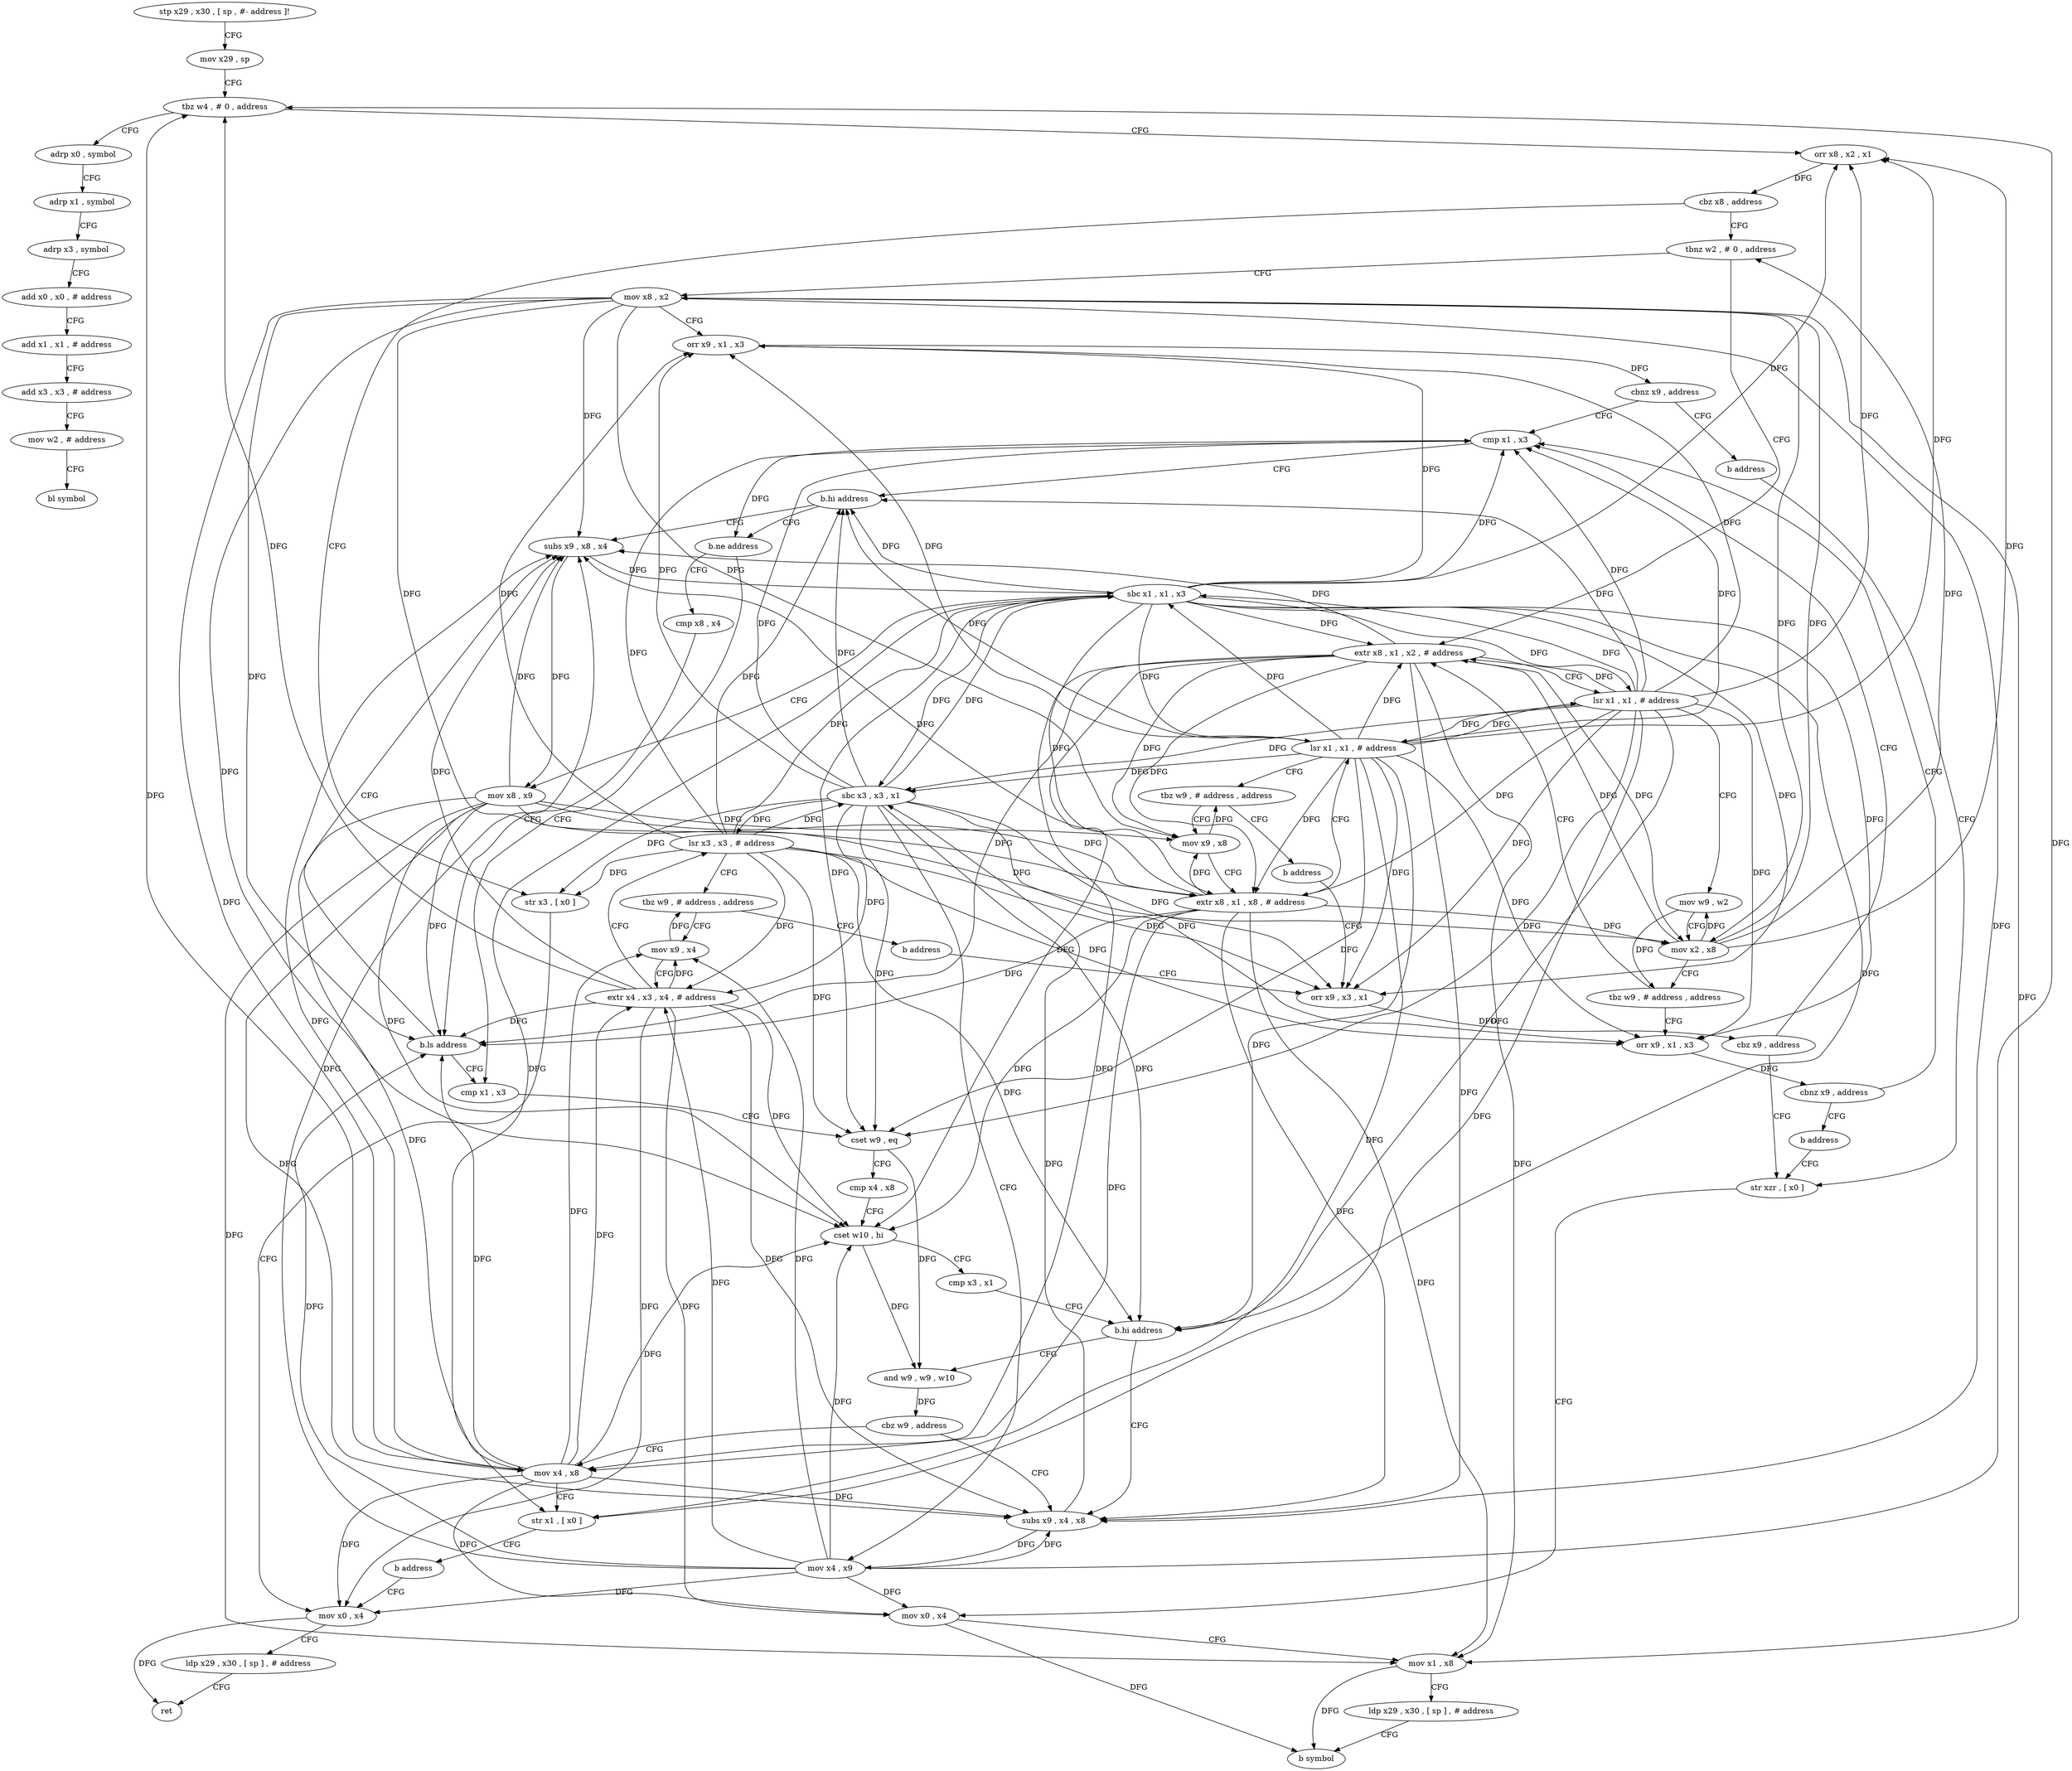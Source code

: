 digraph "func" {
"4210364" [label = "stp x29 , x30 , [ sp , #- address ]!" ]
"4210368" [label = "mov x29 , sp" ]
"4210372" [label = "tbz w4 , # 0 , address" ]
"4210608" [label = "adrp x0 , symbol" ]
"4210376" [label = "orr x8 , x2 , x1" ]
"4210612" [label = "adrp x1 , symbol" ]
"4210616" [label = "adrp x3 , symbol" ]
"4210620" [label = "add x0 , x0 , # address" ]
"4210624" [label = "add x1 , x1 , # address" ]
"4210628" [label = "add x3 , x3 , # address" ]
"4210632" [label = "mov w2 , # address" ]
"4210636" [label = "bl symbol" ]
"4210380" [label = "cbz x8 , address" ]
"4210420" [label = "str x3 , [ x0 ]" ]
"4210384" [label = "tbnz w2 , # 0 , address" ]
"4210424" [label = "mov x0 , x4" ]
"4210436" [label = "mov x8 , x2" ]
"4210388" [label = "extr x8 , x1 , x2 , # address" ]
"4210440" [label = "orr x9 , x1 , x3" ]
"4210444" [label = "cbnz x9 , address" ]
"4210460" [label = "cmp x1 , x3" ]
"4210448" [label = "b address" ]
"4210392" [label = "lsr x1 , x1 , # address" ]
"4210396" [label = "mov w9 , w2" ]
"4210400" [label = "mov x2 , x8" ]
"4210404" [label = "tbz w9 , # address , address" ]
"4210408" [label = "orr x9 , x1 , x3" ]
"4210464" [label = "b.hi address" ]
"4210480" [label = "subs x9 , x8 , x4" ]
"4210468" [label = "b.ne address" ]
"4210576" [label = "str xzr , [ x0 ]" ]
"4210412" [label = "cbnz x9 , address" ]
"4210416" [label = "b address" ]
"4210484" [label = "sbc x1 , x1 , x3" ]
"4210488" [label = "mov x8 , x9" ]
"4210492" [label = "mov x9 , x8" ]
"4210512" [label = "cmp x1 , x3" ]
"4210472" [label = "cmp x8 , x4" ]
"4210580" [label = "mov x0 , x4" ]
"4210584" [label = "mov x1 , x8" ]
"4210588" [label = "ldp x29 , x30 , [ sp ] , # address" ]
"4210592" [label = "b symbol" ]
"4210496" [label = "extr x8 , x1 , x8 , # address" ]
"4210500" [label = "lsr x1 , x1 , # address" ]
"4210504" [label = "tbz w9 , # address , address" ]
"4210508" [label = "b address" ]
"4210452" [label = "orr x9 , x3 , x1" ]
"4210516" [label = "cset w9 , eq" ]
"4210520" [label = "cmp x4 , x8" ]
"4210524" [label = "cset w10 , hi" ]
"4210528" [label = "cmp x3 , x1" ]
"4210532" [label = "b.hi address" ]
"4210544" [label = "subs x9 , x4 , x8" ]
"4210536" [label = "and w9 , w9 , w10" ]
"4210476" [label = "b.ls address" ]
"4210456" [label = "cbz x9 , address" ]
"4210548" [label = "sbc x3 , x3 , x1" ]
"4210552" [label = "mov x4 , x9" ]
"4210556" [label = "mov x9 , x4" ]
"4210540" [label = "cbz w9 , address" ]
"4210596" [label = "mov x4 , x8" ]
"4210560" [label = "extr x4 , x3 , x4 , # address" ]
"4210564" [label = "lsr x3 , x3 , # address" ]
"4210568" [label = "tbz w9 , # address , address" ]
"4210572" [label = "b address" ]
"4210600" [label = "str x1 , [ x0 ]" ]
"4210604" [label = "b address" ]
"4210428" [label = "ldp x29 , x30 , [ sp ] , # address" ]
"4210432" [label = "ret" ]
"4210364" -> "4210368" [ label = "CFG" ]
"4210368" -> "4210372" [ label = "CFG" ]
"4210372" -> "4210608" [ label = "CFG" ]
"4210372" -> "4210376" [ label = "CFG" ]
"4210608" -> "4210612" [ label = "CFG" ]
"4210376" -> "4210380" [ label = "DFG" ]
"4210612" -> "4210616" [ label = "CFG" ]
"4210616" -> "4210620" [ label = "CFG" ]
"4210620" -> "4210624" [ label = "CFG" ]
"4210624" -> "4210628" [ label = "CFG" ]
"4210628" -> "4210632" [ label = "CFG" ]
"4210632" -> "4210636" [ label = "CFG" ]
"4210380" -> "4210420" [ label = "CFG" ]
"4210380" -> "4210384" [ label = "CFG" ]
"4210420" -> "4210424" [ label = "CFG" ]
"4210384" -> "4210436" [ label = "CFG" ]
"4210384" -> "4210388" [ label = "CFG" ]
"4210424" -> "4210428" [ label = "CFG" ]
"4210424" -> "4210432" [ label = "DFG" ]
"4210436" -> "4210440" [ label = "CFG" ]
"4210436" -> "4210400" [ label = "DFG" ]
"4210436" -> "4210480" [ label = "DFG" ]
"4210436" -> "4210584" [ label = "DFG" ]
"4210436" -> "4210492" [ label = "DFG" ]
"4210436" -> "4210496" [ label = "DFG" ]
"4210436" -> "4210476" [ label = "DFG" ]
"4210436" -> "4210524" [ label = "DFG" ]
"4210436" -> "4210544" [ label = "DFG" ]
"4210436" -> "4210596" [ label = "DFG" ]
"4210388" -> "4210392" [ label = "CFG" ]
"4210388" -> "4210400" [ label = "DFG" ]
"4210388" -> "4210480" [ label = "DFG" ]
"4210388" -> "4210584" [ label = "DFG" ]
"4210388" -> "4210492" [ label = "DFG" ]
"4210388" -> "4210496" [ label = "DFG" ]
"4210388" -> "4210476" [ label = "DFG" ]
"4210388" -> "4210524" [ label = "DFG" ]
"4210388" -> "4210544" [ label = "DFG" ]
"4210388" -> "4210596" [ label = "DFG" ]
"4210440" -> "4210444" [ label = "DFG" ]
"4210444" -> "4210460" [ label = "CFG" ]
"4210444" -> "4210448" [ label = "CFG" ]
"4210460" -> "4210464" [ label = "CFG" ]
"4210460" -> "4210468" [ label = "DFG" ]
"4210448" -> "4210576" [ label = "CFG" ]
"4210392" -> "4210396" [ label = "CFG" ]
"4210392" -> "4210376" [ label = "DFG" ]
"4210392" -> "4210440" [ label = "DFG" ]
"4210392" -> "4210388" [ label = "DFG" ]
"4210392" -> "4210460" [ label = "DFG" ]
"4210392" -> "4210464" [ label = "DFG" ]
"4210392" -> "4210408" [ label = "DFG" ]
"4210392" -> "4210484" [ label = "DFG" ]
"4210392" -> "4210496" [ label = "DFG" ]
"4210392" -> "4210500" [ label = "DFG" ]
"4210392" -> "4210516" [ label = "DFG" ]
"4210392" -> "4210452" [ label = "DFG" ]
"4210392" -> "4210532" [ label = "DFG" ]
"4210392" -> "4210548" [ label = "DFG" ]
"4210392" -> "4210600" [ label = "DFG" ]
"4210396" -> "4210400" [ label = "CFG" ]
"4210396" -> "4210404" [ label = "DFG" ]
"4210400" -> "4210404" [ label = "CFG" ]
"4210400" -> "4210384" [ label = "DFG" ]
"4210400" -> "4210436" [ label = "DFG" ]
"4210400" -> "4210388" [ label = "DFG" ]
"4210400" -> "4210396" [ label = "DFG" ]
"4210400" -> "4210376" [ label = "DFG" ]
"4210404" -> "4210388" [ label = "CFG" ]
"4210404" -> "4210408" [ label = "CFG" ]
"4210408" -> "4210412" [ label = "DFG" ]
"4210464" -> "4210480" [ label = "CFG" ]
"4210464" -> "4210468" [ label = "CFG" ]
"4210480" -> "4210484" [ label = "DFG" ]
"4210480" -> "4210488" [ label = "DFG" ]
"4210468" -> "4210512" [ label = "CFG" ]
"4210468" -> "4210472" [ label = "CFG" ]
"4210576" -> "4210580" [ label = "CFG" ]
"4210412" -> "4210460" [ label = "CFG" ]
"4210412" -> "4210416" [ label = "CFG" ]
"4210416" -> "4210576" [ label = "CFG" ]
"4210484" -> "4210488" [ label = "CFG" ]
"4210484" -> "4210376" [ label = "DFG" ]
"4210484" -> "4210392" [ label = "DFG" ]
"4210484" -> "4210440" [ label = "DFG" ]
"4210484" -> "4210388" [ label = "DFG" ]
"4210484" -> "4210460" [ label = "DFG" ]
"4210484" -> "4210464" [ label = "DFG" ]
"4210484" -> "4210408" [ label = "DFG" ]
"4210484" -> "4210496" [ label = "DFG" ]
"4210484" -> "4210500" [ label = "DFG" ]
"4210484" -> "4210516" [ label = "DFG" ]
"4210484" -> "4210452" [ label = "DFG" ]
"4210484" -> "4210532" [ label = "DFG" ]
"4210484" -> "4210548" [ label = "DFG" ]
"4210484" -> "4210600" [ label = "DFG" ]
"4210488" -> "4210492" [ label = "DFG" ]
"4210488" -> "4210400" [ label = "DFG" ]
"4210488" -> "4210480" [ label = "DFG" ]
"4210488" -> "4210584" [ label = "DFG" ]
"4210488" -> "4210496" [ label = "DFG" ]
"4210488" -> "4210476" [ label = "DFG" ]
"4210488" -> "4210524" [ label = "DFG" ]
"4210488" -> "4210544" [ label = "DFG" ]
"4210488" -> "4210596" [ label = "DFG" ]
"4210492" -> "4210496" [ label = "CFG" ]
"4210492" -> "4210504" [ label = "DFG" ]
"4210512" -> "4210516" [ label = "CFG" ]
"4210472" -> "4210476" [ label = "CFG" ]
"4210580" -> "4210584" [ label = "CFG" ]
"4210580" -> "4210592" [ label = "DFG" ]
"4210584" -> "4210588" [ label = "CFG" ]
"4210584" -> "4210592" [ label = "DFG" ]
"4210588" -> "4210592" [ label = "CFG" ]
"4210496" -> "4210500" [ label = "CFG" ]
"4210496" -> "4210400" [ label = "DFG" ]
"4210496" -> "4210584" [ label = "DFG" ]
"4210496" -> "4210492" [ label = "DFG" ]
"4210496" -> "4210480" [ label = "DFG" ]
"4210496" -> "4210476" [ label = "DFG" ]
"4210496" -> "4210524" [ label = "DFG" ]
"4210496" -> "4210544" [ label = "DFG" ]
"4210496" -> "4210596" [ label = "DFG" ]
"4210500" -> "4210504" [ label = "CFG" ]
"4210500" -> "4210376" [ label = "DFG" ]
"4210500" -> "4210392" [ label = "DFG" ]
"4210500" -> "4210440" [ label = "DFG" ]
"4210500" -> "4210388" [ label = "DFG" ]
"4210500" -> "4210460" [ label = "DFG" ]
"4210500" -> "4210464" [ label = "DFG" ]
"4210500" -> "4210408" [ label = "DFG" ]
"4210500" -> "4210484" [ label = "DFG" ]
"4210500" -> "4210496" [ label = "DFG" ]
"4210500" -> "4210516" [ label = "DFG" ]
"4210500" -> "4210452" [ label = "DFG" ]
"4210500" -> "4210532" [ label = "DFG" ]
"4210500" -> "4210548" [ label = "DFG" ]
"4210500" -> "4210600" [ label = "DFG" ]
"4210504" -> "4210492" [ label = "CFG" ]
"4210504" -> "4210508" [ label = "CFG" ]
"4210508" -> "4210452" [ label = "CFG" ]
"4210452" -> "4210456" [ label = "DFG" ]
"4210516" -> "4210520" [ label = "CFG" ]
"4210516" -> "4210536" [ label = "DFG" ]
"4210520" -> "4210524" [ label = "CFG" ]
"4210524" -> "4210528" [ label = "CFG" ]
"4210524" -> "4210536" [ label = "DFG" ]
"4210528" -> "4210532" [ label = "CFG" ]
"4210532" -> "4210544" [ label = "CFG" ]
"4210532" -> "4210536" [ label = "CFG" ]
"4210544" -> "4210548" [ label = "DFG" ]
"4210544" -> "4210552" [ label = "DFG" ]
"4210536" -> "4210540" [ label = "DFG" ]
"4210476" -> "4210512" [ label = "CFG" ]
"4210476" -> "4210480" [ label = "CFG" ]
"4210456" -> "4210576" [ label = "CFG" ]
"4210456" -> "4210460" [ label = "CFG" ]
"4210548" -> "4210552" [ label = "CFG" ]
"4210548" -> "4210420" [ label = "DFG" ]
"4210548" -> "4210440" [ label = "DFG" ]
"4210548" -> "4210460" [ label = "DFG" ]
"4210548" -> "4210464" [ label = "DFG" ]
"4210548" -> "4210408" [ label = "DFG" ]
"4210548" -> "4210516" [ label = "DFG" ]
"4210548" -> "4210484" [ label = "DFG" ]
"4210548" -> "4210452" [ label = "DFG" ]
"4210548" -> "4210532" [ label = "DFG" ]
"4210548" -> "4210560" [ label = "DFG" ]
"4210548" -> "4210564" [ label = "DFG" ]
"4210552" -> "4210556" [ label = "DFG" ]
"4210552" -> "4210372" [ label = "DFG" ]
"4210552" -> "4210424" [ label = "DFG" ]
"4210552" -> "4210480" [ label = "DFG" ]
"4210552" -> "4210580" [ label = "DFG" ]
"4210552" -> "4210476" [ label = "DFG" ]
"4210552" -> "4210524" [ label = "DFG" ]
"4210552" -> "4210544" [ label = "DFG" ]
"4210552" -> "4210560" [ label = "DFG" ]
"4210556" -> "4210560" [ label = "CFG" ]
"4210556" -> "4210568" [ label = "DFG" ]
"4210540" -> "4210596" [ label = "CFG" ]
"4210540" -> "4210544" [ label = "CFG" ]
"4210596" -> "4210600" [ label = "CFG" ]
"4210596" -> "4210372" [ label = "DFG" ]
"4210596" -> "4210424" [ label = "DFG" ]
"4210596" -> "4210480" [ label = "DFG" ]
"4210596" -> "4210580" [ label = "DFG" ]
"4210596" -> "4210476" [ label = "DFG" ]
"4210596" -> "4210556" [ label = "DFG" ]
"4210596" -> "4210560" [ label = "DFG" ]
"4210596" -> "4210524" [ label = "DFG" ]
"4210596" -> "4210544" [ label = "DFG" ]
"4210560" -> "4210564" [ label = "CFG" ]
"4210560" -> "4210372" [ label = "DFG" ]
"4210560" -> "4210424" [ label = "DFG" ]
"4210560" -> "4210480" [ label = "DFG" ]
"4210560" -> "4210580" [ label = "DFG" ]
"4210560" -> "4210476" [ label = "DFG" ]
"4210560" -> "4210556" [ label = "DFG" ]
"4210560" -> "4210524" [ label = "DFG" ]
"4210560" -> "4210544" [ label = "DFG" ]
"4210564" -> "4210568" [ label = "CFG" ]
"4210564" -> "4210420" [ label = "DFG" ]
"4210564" -> "4210440" [ label = "DFG" ]
"4210564" -> "4210460" [ label = "DFG" ]
"4210564" -> "4210464" [ label = "DFG" ]
"4210564" -> "4210408" [ label = "DFG" ]
"4210564" -> "4210516" [ label = "DFG" ]
"4210564" -> "4210484" [ label = "DFG" ]
"4210564" -> "4210452" [ label = "DFG" ]
"4210564" -> "4210532" [ label = "DFG" ]
"4210564" -> "4210548" [ label = "DFG" ]
"4210564" -> "4210560" [ label = "DFG" ]
"4210568" -> "4210556" [ label = "CFG" ]
"4210568" -> "4210572" [ label = "CFG" ]
"4210572" -> "4210452" [ label = "CFG" ]
"4210600" -> "4210604" [ label = "CFG" ]
"4210604" -> "4210424" [ label = "CFG" ]
"4210428" -> "4210432" [ label = "CFG" ]
}
